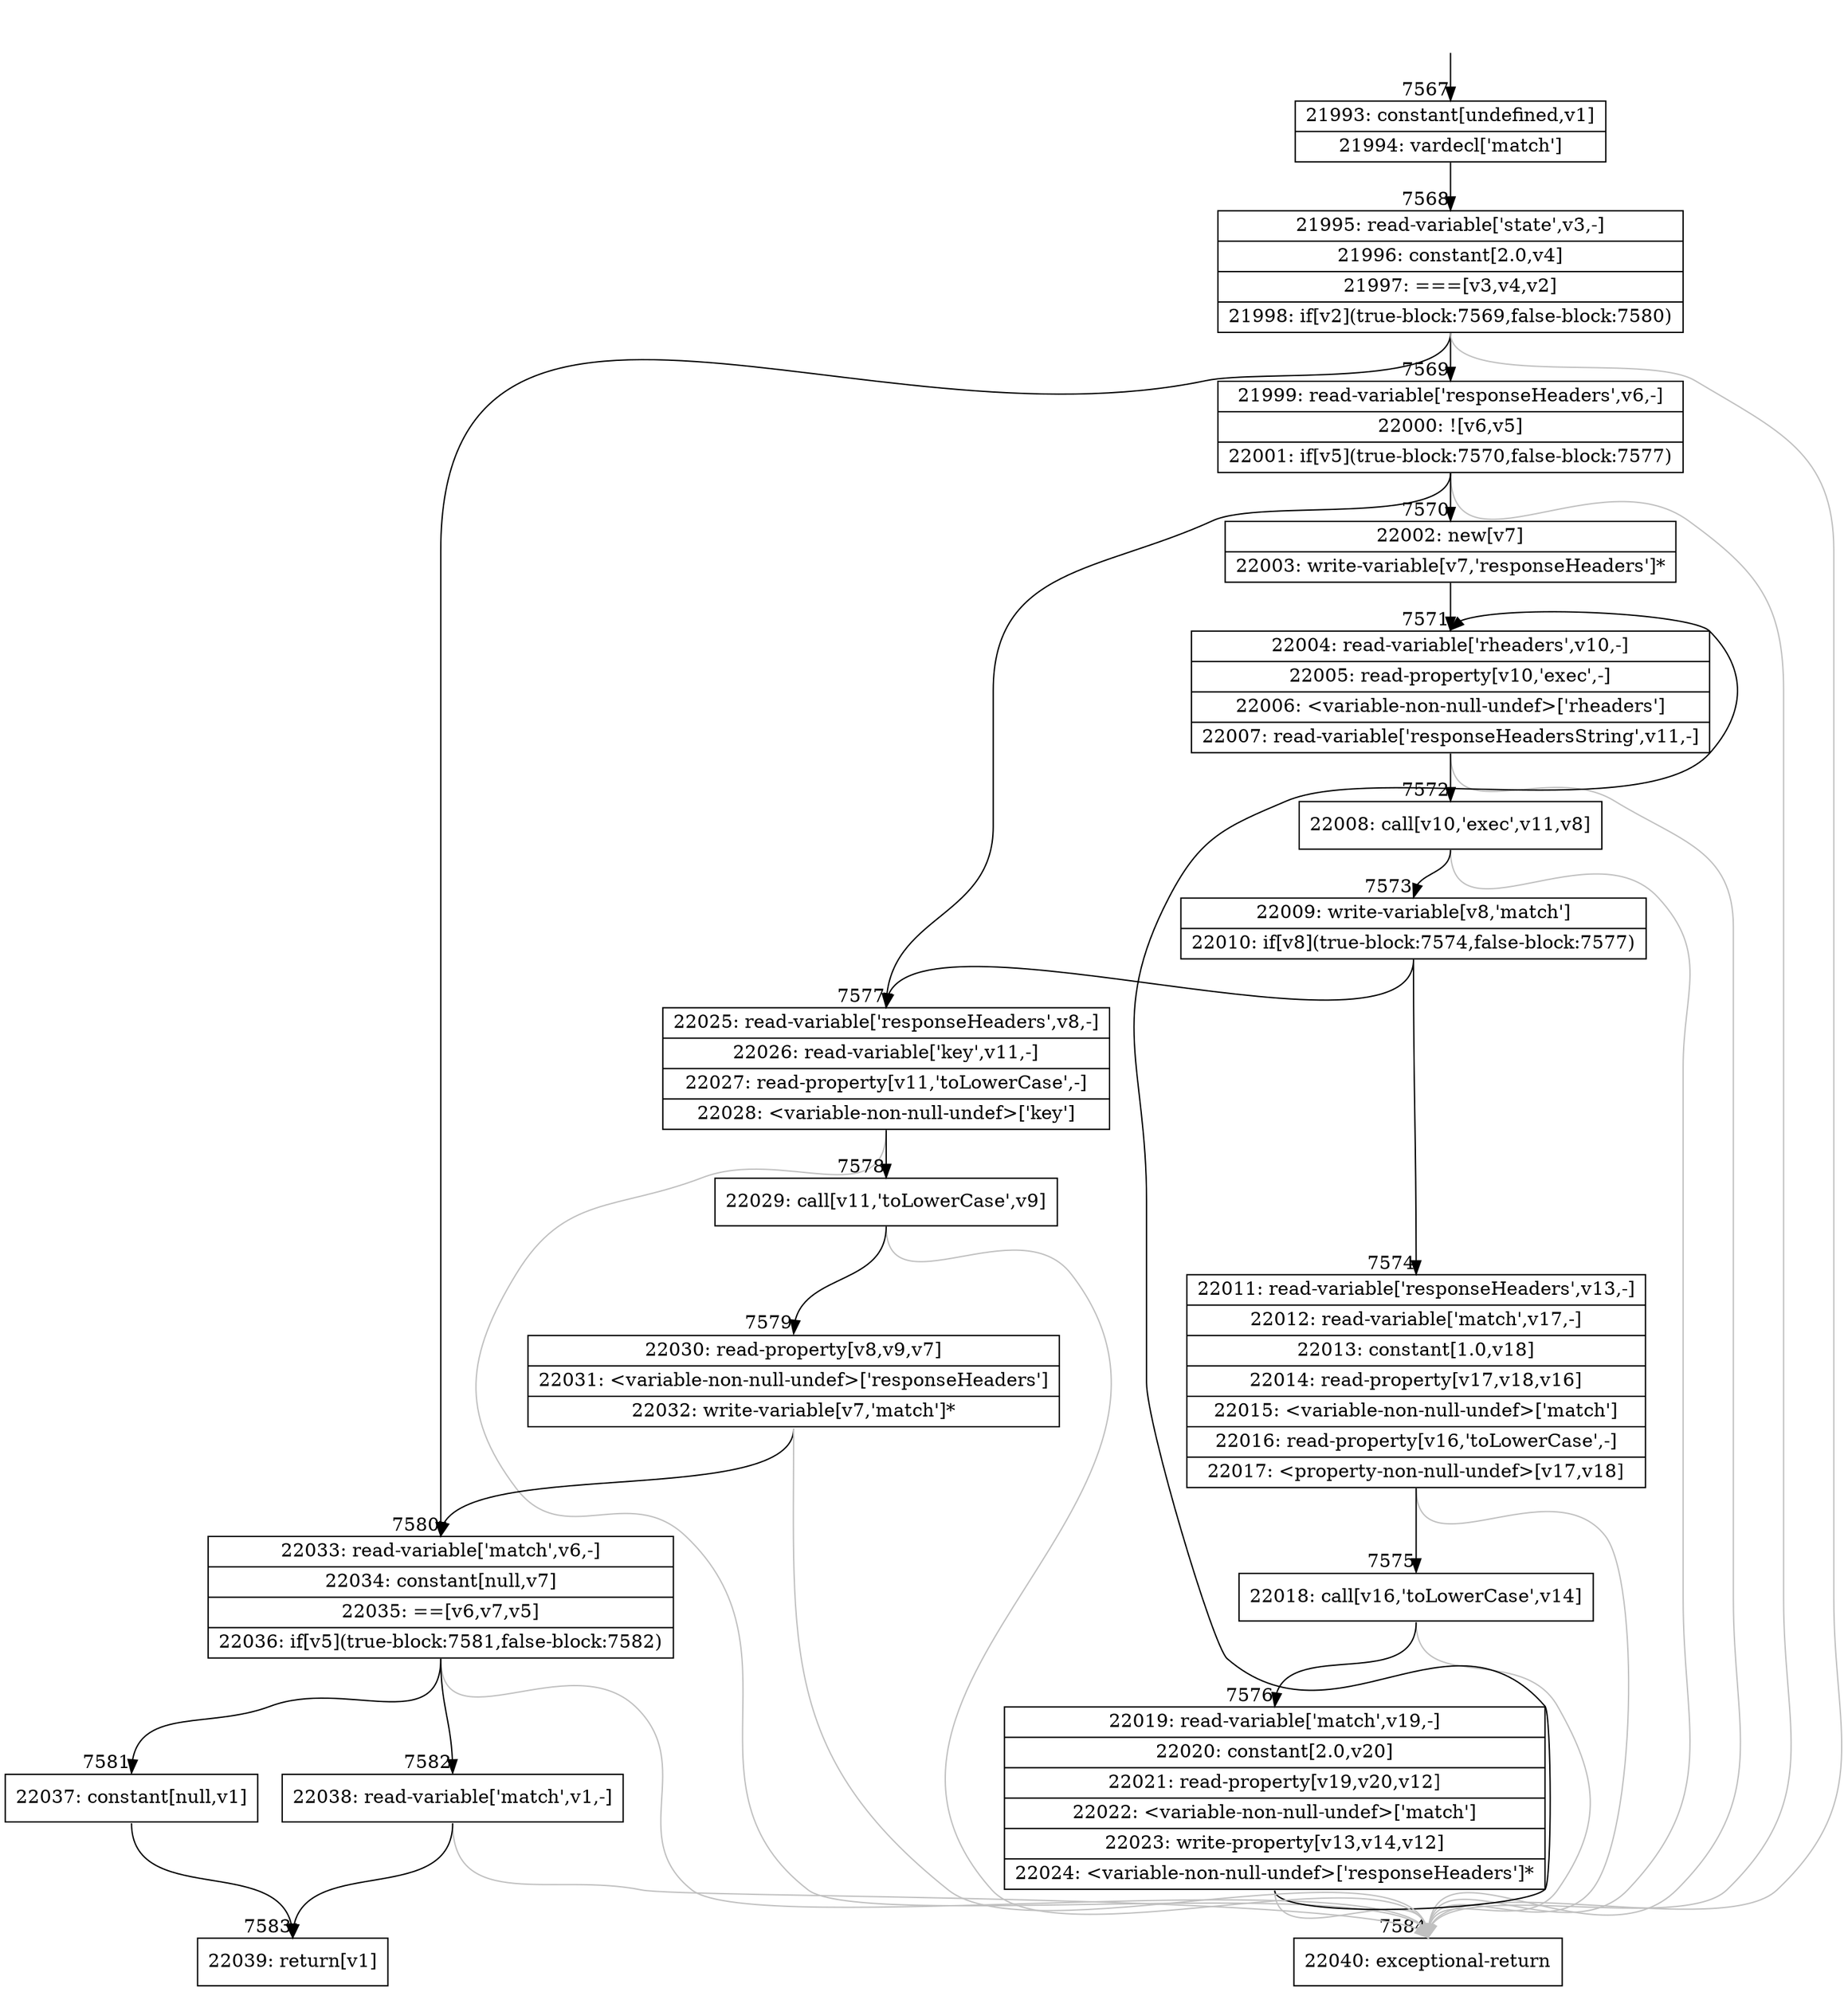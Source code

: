 digraph {
rankdir="TD"
BB_entry482[shape=none,label=""];
BB_entry482 -> BB7567 [tailport=s, headport=n, headlabel="    7567"]
BB7567 [shape=record label="{21993: constant[undefined,v1]|21994: vardecl['match']}" ] 
BB7567 -> BB7568 [tailport=s, headport=n, headlabel="      7568"]
BB7568 [shape=record label="{21995: read-variable['state',v3,-]|21996: constant[2.0,v4]|21997: ===[v3,v4,v2]|21998: if[v2](true-block:7569,false-block:7580)}" ] 
BB7568 -> BB7569 [tailport=s, headport=n, headlabel="      7569"]
BB7568 -> BB7580 [tailport=s, headport=n, headlabel="      7580"]
BB7568 -> BB7584 [tailport=s, headport=n, color=gray, headlabel="      7584"]
BB7569 [shape=record label="{21999: read-variable['responseHeaders',v6,-]|22000: ![v6,v5]|22001: if[v5](true-block:7570,false-block:7577)}" ] 
BB7569 -> BB7570 [tailport=s, headport=n, headlabel="      7570"]
BB7569 -> BB7577 [tailport=s, headport=n, headlabel="      7577"]
BB7569 -> BB7584 [tailport=s, headport=n, color=gray]
BB7570 [shape=record label="{22002: new[v7]|22003: write-variable[v7,'responseHeaders']*}" ] 
BB7570 -> BB7571 [tailport=s, headport=n, headlabel="      7571"]
BB7571 [shape=record label="{22004: read-variable['rheaders',v10,-]|22005: read-property[v10,'exec',-]|22006: \<variable-non-null-undef\>['rheaders']|22007: read-variable['responseHeadersString',v11,-]}" ] 
BB7571 -> BB7572 [tailport=s, headport=n, headlabel="      7572"]
BB7571 -> BB7584 [tailport=s, headport=n, color=gray]
BB7572 [shape=record label="{22008: call[v10,'exec',v11,v8]}" ] 
BB7572 -> BB7573 [tailport=s, headport=n, headlabel="      7573"]
BB7572 -> BB7584 [tailport=s, headport=n, color=gray]
BB7573 [shape=record label="{22009: write-variable[v8,'match']|22010: if[v8](true-block:7574,false-block:7577)}" ] 
BB7573 -> BB7574 [tailport=s, headport=n, headlabel="      7574"]
BB7573 -> BB7577 [tailport=s, headport=n]
BB7574 [shape=record label="{22011: read-variable['responseHeaders',v13,-]|22012: read-variable['match',v17,-]|22013: constant[1.0,v18]|22014: read-property[v17,v18,v16]|22015: \<variable-non-null-undef\>['match']|22016: read-property[v16,'toLowerCase',-]|22017: \<property-non-null-undef\>[v17,v18]}" ] 
BB7574 -> BB7575 [tailport=s, headport=n, headlabel="      7575"]
BB7574 -> BB7584 [tailport=s, headport=n, color=gray]
BB7575 [shape=record label="{22018: call[v16,'toLowerCase',v14]}" ] 
BB7575 -> BB7576 [tailport=s, headport=n, headlabel="      7576"]
BB7575 -> BB7584 [tailport=s, headport=n, color=gray]
BB7576 [shape=record label="{22019: read-variable['match',v19,-]|22020: constant[2.0,v20]|22021: read-property[v19,v20,v12]|22022: \<variable-non-null-undef\>['match']|22023: write-property[v13,v14,v12]|22024: \<variable-non-null-undef\>['responseHeaders']*}" ] 
BB7576 -> BB7571 [tailport=s, headport=n]
BB7576 -> BB7584 [tailport=s, headport=n, color=gray]
BB7577 [shape=record label="{22025: read-variable['responseHeaders',v8,-]|22026: read-variable['key',v11,-]|22027: read-property[v11,'toLowerCase',-]|22028: \<variable-non-null-undef\>['key']}" ] 
BB7577 -> BB7578 [tailport=s, headport=n, headlabel="      7578"]
BB7577 -> BB7584 [tailport=s, headport=n, color=gray]
BB7578 [shape=record label="{22029: call[v11,'toLowerCase',v9]}" ] 
BB7578 -> BB7579 [tailport=s, headport=n, headlabel="      7579"]
BB7578 -> BB7584 [tailport=s, headport=n, color=gray]
BB7579 [shape=record label="{22030: read-property[v8,v9,v7]|22031: \<variable-non-null-undef\>['responseHeaders']|22032: write-variable[v7,'match']*}" ] 
BB7579 -> BB7580 [tailport=s, headport=n]
BB7579 -> BB7584 [tailport=s, headport=n, color=gray]
BB7580 [shape=record label="{22033: read-variable['match',v6,-]|22034: constant[null,v7]|22035: ==[v6,v7,v5]|22036: if[v5](true-block:7581,false-block:7582)}" ] 
BB7580 -> BB7581 [tailport=s, headport=n, headlabel="      7581"]
BB7580 -> BB7582 [tailport=s, headport=n, headlabel="      7582"]
BB7580 -> BB7584 [tailport=s, headport=n, color=gray]
BB7581 [shape=record label="{22037: constant[null,v1]}" ] 
BB7581 -> BB7583 [tailport=s, headport=n, headlabel="      7583"]
BB7582 [shape=record label="{22038: read-variable['match',v1,-]}" ] 
BB7582 -> BB7583 [tailport=s, headport=n]
BB7582 -> BB7584 [tailport=s, headport=n, color=gray]
BB7583 [shape=record label="{22039: return[v1]}" ] 
BB7584 [shape=record label="{22040: exceptional-return}" ] 
}
